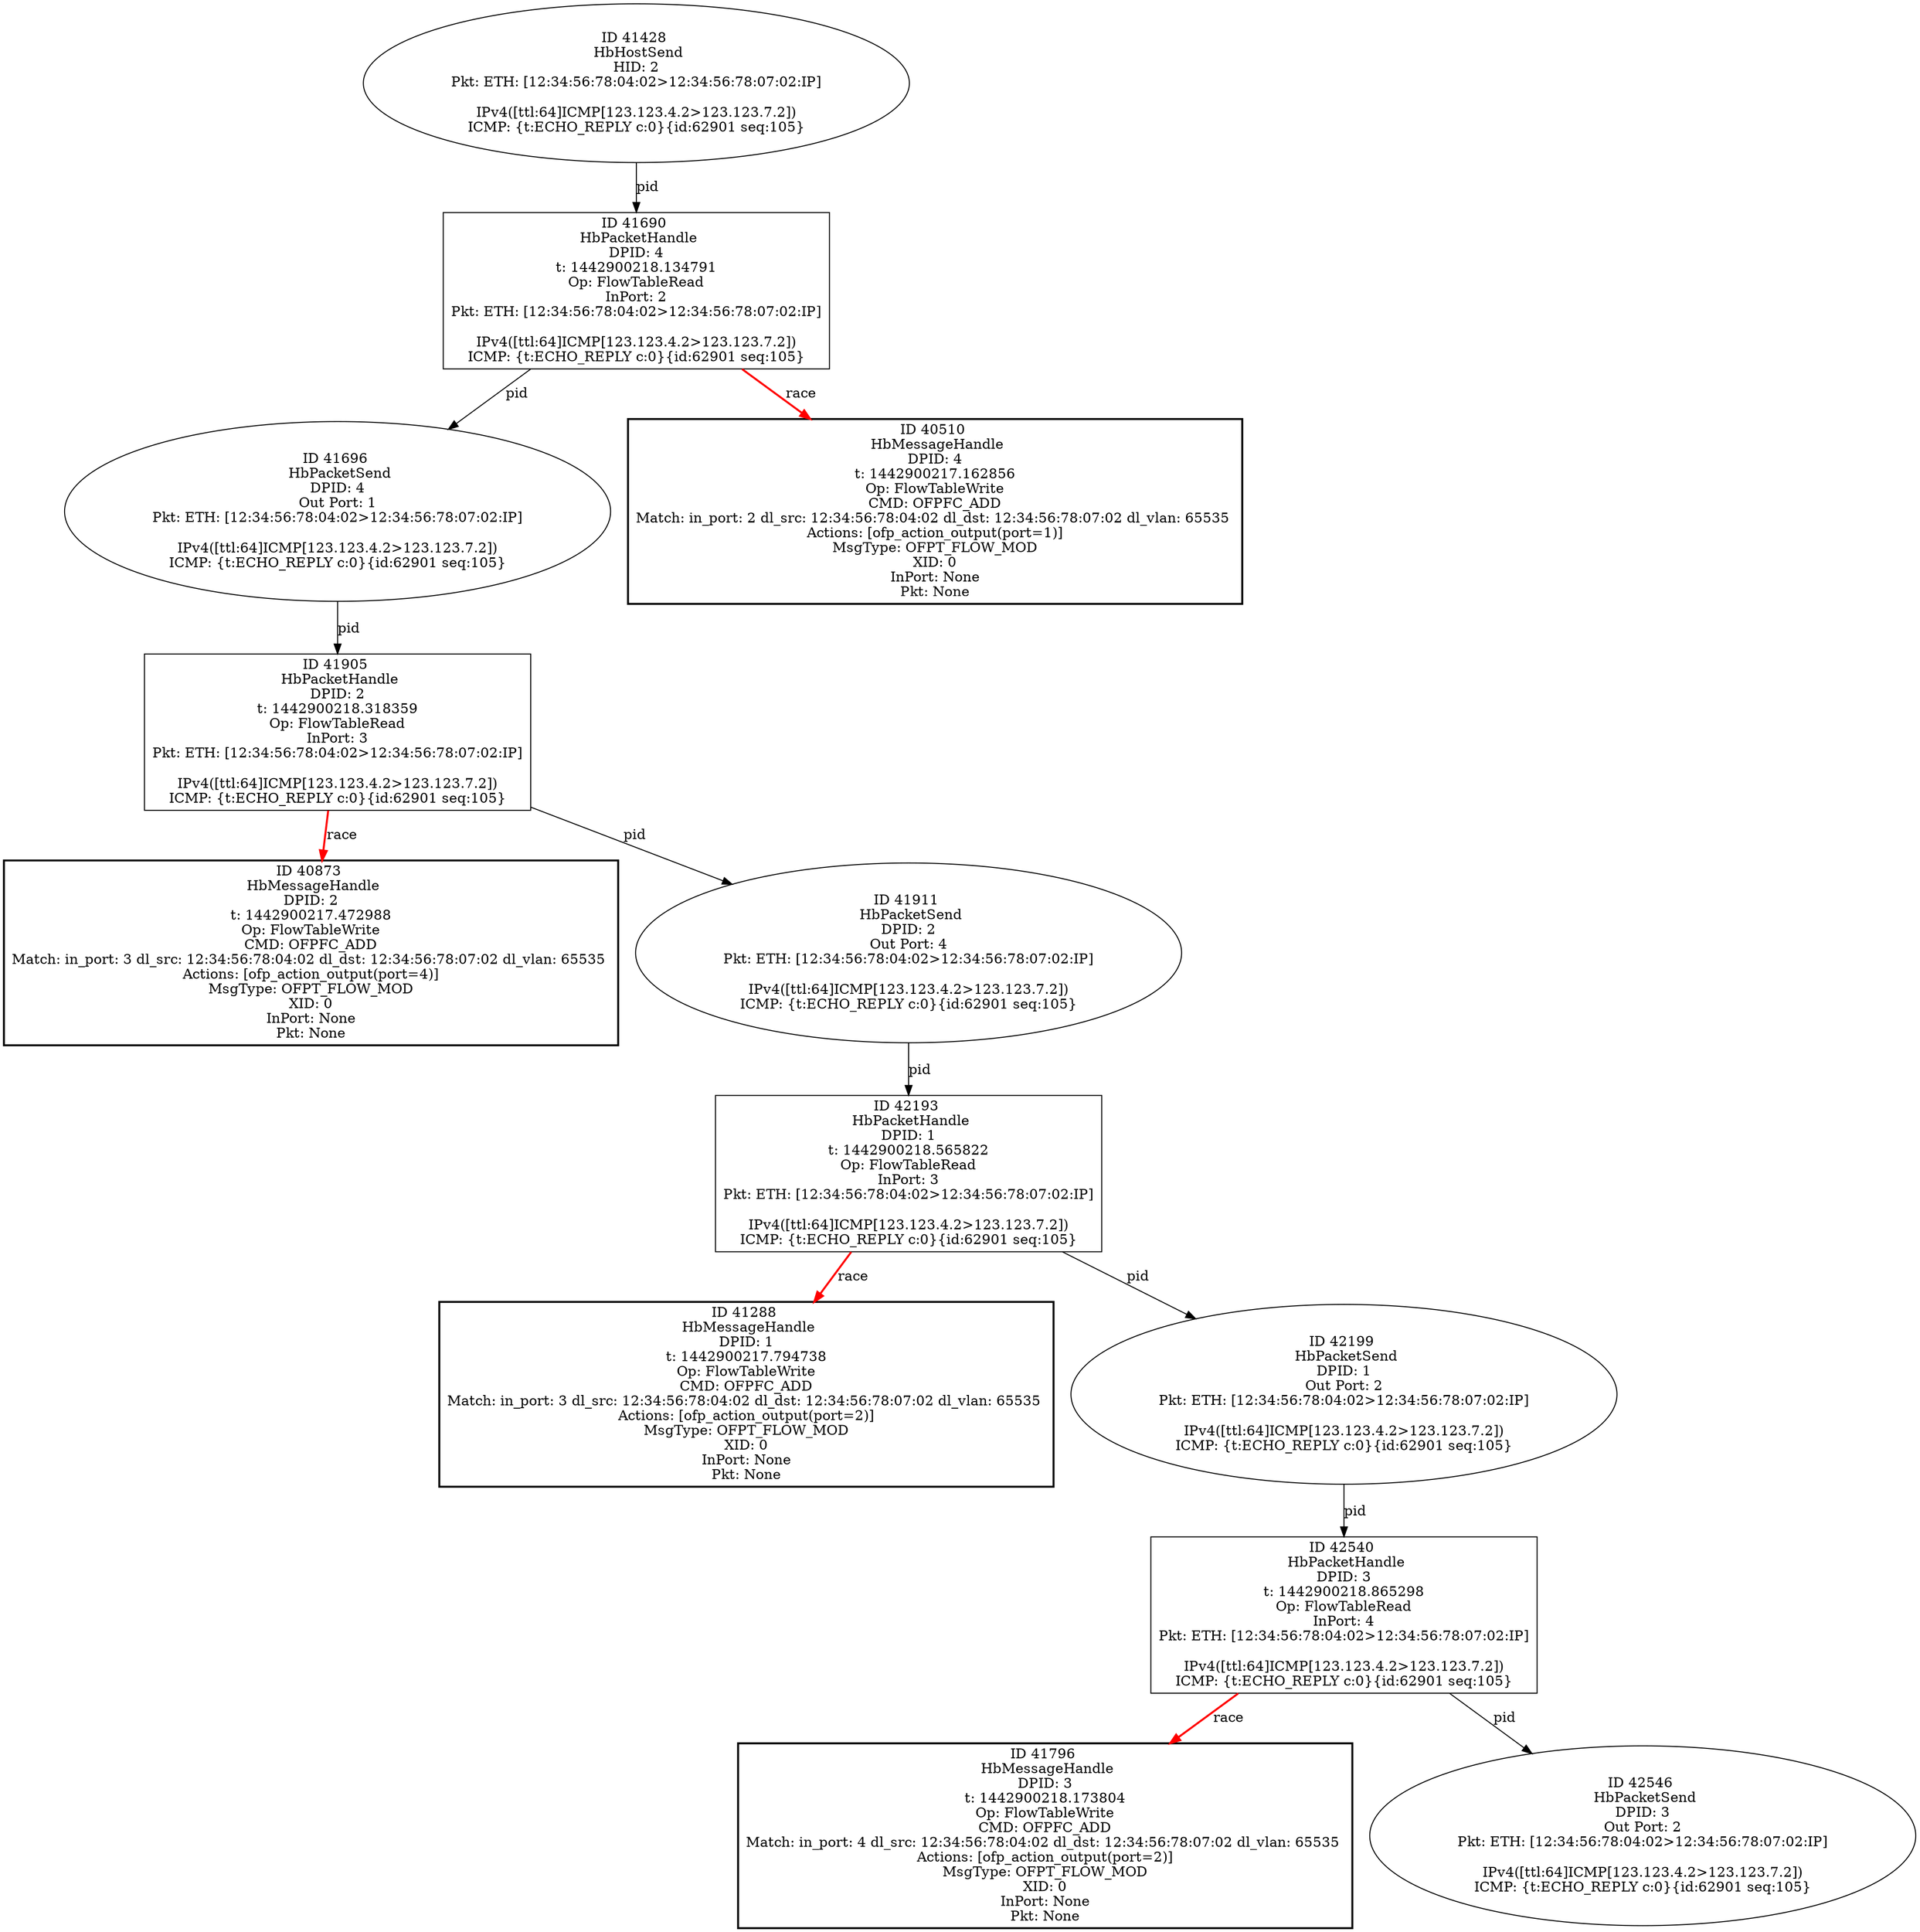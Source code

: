 strict digraph G {
41696 [shape=oval, event=<hb_events.HbPacketSend object at 0x110aee490>, label="ID 41696 
 HbPacketSend
DPID: 4
Out Port: 1
Pkt: ETH: [12:34:56:78:04:02>12:34:56:78:07:02:IP]

IPv4([ttl:64]ICMP[123.123.4.2>123.123.7.2])
ICMP: {t:ECHO_REPLY c:0}{id:62901 seq:105}"];
41796 [shape=box, style=bold, event=<hb_events.HbMessageHandle object at 0x110b34110>, label="ID 41796 
 HbMessageHandle
DPID: 3
t: 1442900218.173804
Op: FlowTableWrite
CMD: OFPFC_ADD
Match: in_port: 4 dl_src: 12:34:56:78:04:02 dl_dst: 12:34:56:78:07:02 dl_vlan: 65535 
Actions: [ofp_action_output(port=2)]
MsgType: OFPT_FLOW_MOD
XID: 0
InPort: None
Pkt: None"];
42193 [shape=box, event=<hb_events.HbPacketHandle object at 0x110c4b810>, label="ID 42193 
 HbPacketHandle
DPID: 1
t: 1442900218.565822
Op: FlowTableRead
InPort: 3
Pkt: ETH: [12:34:56:78:04:02>12:34:56:78:07:02:IP]

IPv4([ttl:64]ICMP[123.123.4.2>123.123.7.2])
ICMP: {t:ECHO_REPLY c:0}{id:62901 seq:105}"];
41288 [shape=box, style=bold, event=<hb_events.HbMessageHandle object at 0x110a22fd0>, label="ID 41288 
 HbMessageHandle
DPID: 1
t: 1442900217.794738
Op: FlowTableWrite
CMD: OFPFC_ADD
Match: in_port: 3 dl_src: 12:34:56:78:04:02 dl_dst: 12:34:56:78:07:02 dl_vlan: 65535 
Actions: [ofp_action_output(port=2)]
MsgType: OFPT_FLOW_MOD
XID: 0
InPort: None
Pkt: None"];
40873 [shape=box, style=bold, event=<hb_events.HbMessageHandle object at 0x110977390>, label="ID 40873 
 HbMessageHandle
DPID: 2
t: 1442900217.472988
Op: FlowTableWrite
CMD: OFPFC_ADD
Match: in_port: 3 dl_src: 12:34:56:78:04:02 dl_dst: 12:34:56:78:07:02 dl_vlan: 65535 
Actions: [ofp_action_output(port=4)]
MsgType: OFPT_FLOW_MOD
XID: 0
InPort: None
Pkt: None"];
42199 [shape=oval, event=<hb_events.HbPacketSend object at 0x110c4bc50>, label="ID 42199 
 HbPacketSend
DPID: 1
Out Port: 2
Pkt: ETH: [12:34:56:78:04:02>12:34:56:78:07:02:IP]

IPv4([ttl:64]ICMP[123.123.4.2>123.123.7.2])
ICMP: {t:ECHO_REPLY c:0}{id:62901 seq:105}"];
42540 [shape=box, event=<hb_events.HbPacketHandle object at 0x110d7b710>, label="ID 42540 
 HbPacketHandle
DPID: 3
t: 1442900218.865298
Op: FlowTableRead
InPort: 4
Pkt: ETH: [12:34:56:78:04:02>12:34:56:78:07:02:IP]

IPv4([ttl:64]ICMP[123.123.4.2>123.123.7.2])
ICMP: {t:ECHO_REPLY c:0}{id:62901 seq:105}"];
41905 [shape=box, event=<hb_events.HbPacketHandle object at 0x110b709d0>, label="ID 41905 
 HbPacketHandle
DPID: 2
t: 1442900218.318359
Op: FlowTableRead
InPort: 3
Pkt: ETH: [12:34:56:78:04:02>12:34:56:78:07:02:IP]

IPv4([ttl:64]ICMP[123.123.4.2>123.123.7.2])
ICMP: {t:ECHO_REPLY c:0}{id:62901 seq:105}"];
42546 [shape=oval, event=<hb_events.HbPacketSend object at 0x110d7b2d0>, label="ID 42546 
 HbPacketSend
DPID: 3
Out Port: 2
Pkt: ETH: [12:34:56:78:04:02>12:34:56:78:07:02:IP]

IPv4([ttl:64]ICMP[123.123.4.2>123.123.7.2])
ICMP: {t:ECHO_REPLY c:0}{id:62901 seq:105}"];
41428 [shape=oval, event=<hb_events.HbHostSend object at 0x110a5bc10>, label="ID 41428 
 HbHostSend
HID: 2
Pkt: ETH: [12:34:56:78:04:02>12:34:56:78:07:02:IP]

IPv4([ttl:64]ICMP[123.123.4.2>123.123.7.2])
ICMP: {t:ECHO_REPLY c:0}{id:62901 seq:105}"];
41911 [shape=oval, event=<hb_events.HbPacketSend object at 0x110b77710>, label="ID 41911 
 HbPacketSend
DPID: 2
Out Port: 4
Pkt: ETH: [12:34:56:78:04:02>12:34:56:78:07:02:IP]

IPv4([ttl:64]ICMP[123.123.4.2>123.123.7.2])
ICMP: {t:ECHO_REPLY c:0}{id:62901 seq:105}"];
41690 [shape=box, event=<hb_events.HbPacketHandle object at 0x110aee0d0>, label="ID 41690 
 HbPacketHandle
DPID: 4
t: 1442900218.134791
Op: FlowTableRead
InPort: 2
Pkt: ETH: [12:34:56:78:04:02>12:34:56:78:07:02:IP]

IPv4([ttl:64]ICMP[123.123.4.2>123.123.7.2])
ICMP: {t:ECHO_REPLY c:0}{id:62901 seq:105}"];
40510 [shape=box, style=bold, event=<hb_events.HbMessageHandle object at 0x1108ee890>, label="ID 40510 
 HbMessageHandle
DPID: 4
t: 1442900217.162856
Op: FlowTableWrite
CMD: OFPFC_ADD
Match: in_port: 2 dl_src: 12:34:56:78:04:02 dl_dst: 12:34:56:78:07:02 dl_vlan: 65535 
Actions: [ofp_action_output(port=1)]
MsgType: OFPT_FLOW_MOD
XID: 0
InPort: None
Pkt: None"];
41696 -> 41905  [rel=pid, label=pid];
41905 -> 40873  [harmful=True, color=red, style=bold, rel=race, label=race];
41905 -> 41911  [rel=pid, label=pid];
41911 -> 42193  [rel=pid, label=pid];
42540 -> 42546  [rel=pid, label=pid];
42540 -> 41796  [harmful=True, color=red, style=bold, rel=race, label=race];
42193 -> 41288  [harmful=True, color=red, style=bold, rel=race, label=race];
42193 -> 42199  [rel=pid, label=pid];
41428 -> 41690  [rel=pid, label=pid];
42199 -> 42540  [rel=pid, label=pid];
41690 -> 41696  [rel=pid, label=pid];
41690 -> 40510  [harmful=True, color=red, style=bold, rel=race, label=race];
}
